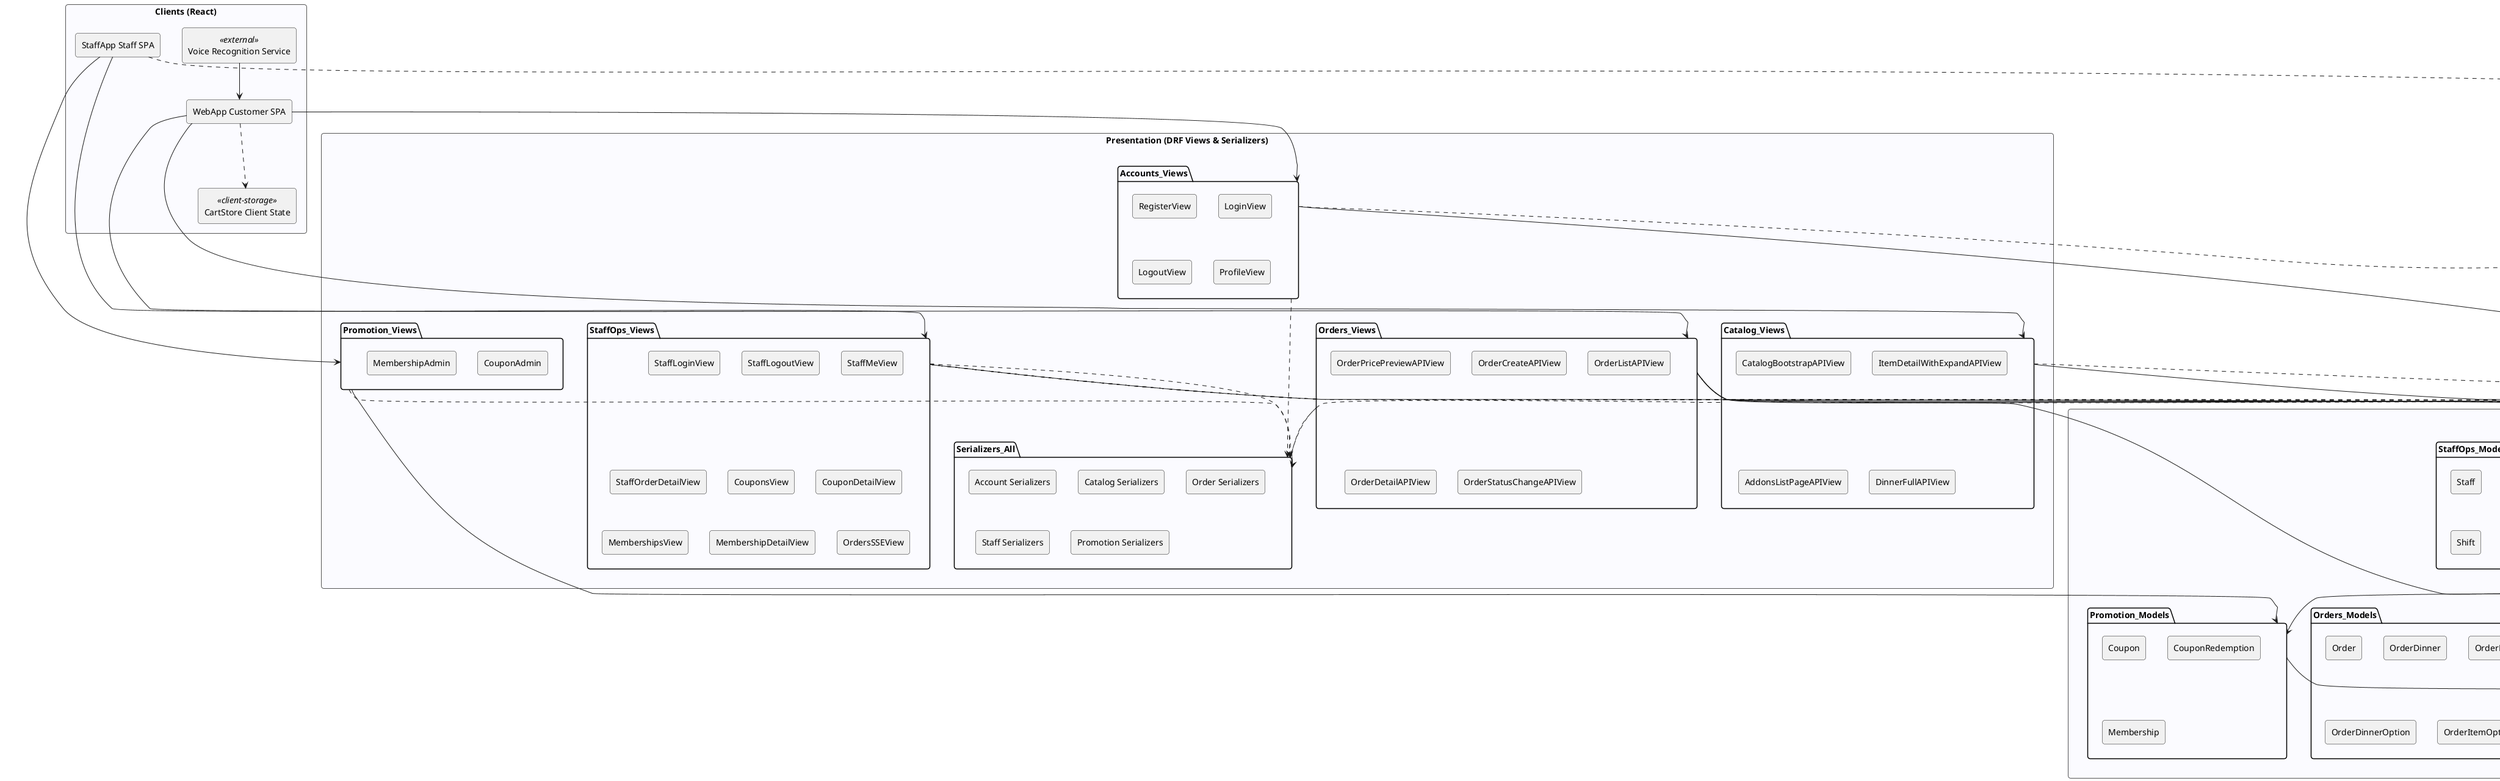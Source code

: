 @startuml MrDinner_Architecture_Layered_v3
skinparam shadowing false
skinparam roundcorner 8
skinparam componentStyle rectangle
skinparam rectangleBorderColor #555
skinparam rectangleBackgroundColor #FBFBFF
skinparam databaseBackgroundColor #FFFFFF
skinparam databaseBorderColor #555
' top to bottom direction
left to right direction
top to bottom direction

rectangle "Clients (React)" as L1 {
  [WebApp Customer SPA] as web
  [StaffApp Staff SPA] as staffui
  [CartStore Client State] as cart <<client-storage>>
  [Voice Recognition Service] as voice <<external>>
}

rectangle "Presentation (DRF Views & Serializers)" as L2 {
  package Accounts_Views {
    [RegisterView]
    [LoginView]
    [LogoutView]
    [ProfileView]
  }
  package Catalog_Views {
    [CatalogBootstrapAPIView]
    [ItemDetailWithExpandAPIView]
    [AddonsListPageAPIView]
    [DinnerFullAPIView]
  }
  package Orders_Views {
    [OrderPricePreviewAPIView]
    [OrderCreateAPIView]
    [OrderListAPIView]
    [OrderDetailAPIView]
    [OrderStatusChangeAPIView]
  }
  package StaffOps_Views {
    [StaffLoginView]
    [StaffLogoutView]
    [StaffMeView]
    [StaffOrderDetailView]
    [CouponsView]
    [CouponDetailView]
    [MembershipsView]
    [MembershipDetailView]
    [OrdersSSEView]
  }
  package Promotion_Views {
    [CouponAdmin]
    [MembershipAdmin]
  }
  package Serializers_All {
    [Account Serializers]
    [Catalog Serializers]
    [Order Serializers]
    [Staff Serializers]
    [Promotion Serializers]
  }
}

rectangle "Application / Domain" as L3 {
  [Pricing] as pricing
  [PromotionServices] as promosvc
  [CatalogSelectors] as selectors
  [StaffPermissions] as staffperm
  [JWTAuth Customer] as custjwt
  [JWTAuth Staff] as staffjwt
  [OrderEventBus] as eventbus
}

rectangle "Model (ORM)" as L4 {
  package Accounts_Models as accModels { 
    [Customer] 
  }
  package StaffOps_Models as staffModels { 
    [Staff] 
    [StaffRole] 
    [Shift] 
  }
  package Catalog_Models as catModels {
    [MenuCategory]
    [MenuItem]
    [ServingStyle]
    [DinnerType]
    [DinnerOptionGroup]
    [DinnerOption]
    [ItemTag]
  }
  package Orders_Models as ordModels {
    [Order]
    [OrderDinner]
    [OrderDinnerItem]
    [OrderDinnerOption]
    [OrderItemOption]
  }
  package Promotion_Models as promoModels { 
    [Coupon]
    [CouponRedemption] 
    [Membership] 
  }
}

rectangle "Infrastructure" as L5 {
  database "PostgreSQL" as db
  [SSE Channels] as sse
  [JWT Secrets] as jwtsec
}

' ==== Flows (expanded) ====

' Clients -> Presentation
web --> Accounts_Views
web --> Catalog_Views
web --> Orders_Views
staffui --> StaffOps_Views
staffui --> Promotion_Views
voice --> web
web ..> cart

' Views -> Serializers (payload parse/format)
Accounts_Views ..> Serializers_All
Catalog_Views ..> Serializers_All
Orders_Views ..> Serializers_All
StaffOps_Views ..> Serializers_All
Promotion_Views ..> Serializers_All

' Views -> Auth/Permissions
Accounts_Views ..> custjwt
Orders_Views ..> custjwt
StaffOps_Views ..> staffjwt
StaffOps_Views ..> staffperm

' Views -> Application services
Orders_Views --> pricing
Orders_Views --> promosvc
Catalog_Views ..> selectors
StaffOps_Views ..> eventbus

' Services -> Models
pricing --> catModels
promosvc --> promoModels

' Views -> Models
Accounts_Views --> accModels
Catalog_Views --> catModels
Orders_Views --> ordModels
StaffOps_Views --> staffModels
Promotion_Views --> promoModels

' Persistence
accModels --> db
catModels --> db
ordModels --> db
staffModels --> db
promoModels --> db

' SSE path
Orders_Views --> eventbus
eventbus --> sse
staffui ..> sse

' JWT secret store
custjwt --> jwtsec
staffjwt --> jwtsec


@enduml
